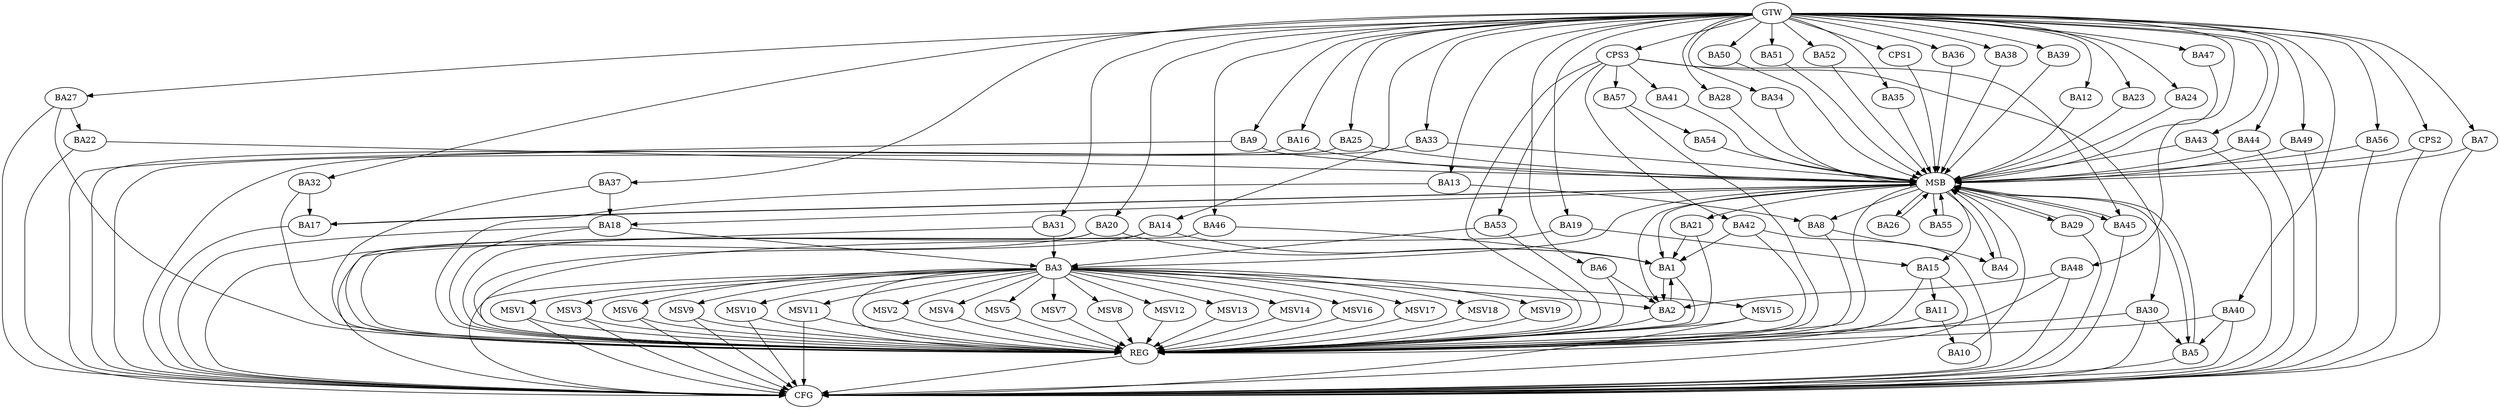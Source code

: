 strict digraph G {
  BA1 [ label="BA1" ];
  BA2 [ label="BA2" ];
  BA3 [ label="BA3" ];
  BA4 [ label="BA4" ];
  BA5 [ label="BA5" ];
  BA6 [ label="BA6" ];
  BA7 [ label="BA7" ];
  BA8 [ label="BA8" ];
  BA9 [ label="BA9" ];
  BA10 [ label="BA10" ];
  BA11 [ label="BA11" ];
  BA12 [ label="BA12" ];
  BA13 [ label="BA13" ];
  BA14 [ label="BA14" ];
  BA15 [ label="BA15" ];
  BA16 [ label="BA16" ];
  BA17 [ label="BA17" ];
  BA18 [ label="BA18" ];
  BA19 [ label="BA19" ];
  BA20 [ label="BA20" ];
  BA21 [ label="BA21" ];
  BA22 [ label="BA22" ];
  BA23 [ label="BA23" ];
  BA24 [ label="BA24" ];
  BA25 [ label="BA25" ];
  BA26 [ label="BA26" ];
  BA27 [ label="BA27" ];
  BA28 [ label="BA28" ];
  BA29 [ label="BA29" ];
  BA30 [ label="BA30" ];
  BA31 [ label="BA31" ];
  BA32 [ label="BA32" ];
  BA33 [ label="BA33" ];
  BA34 [ label="BA34" ];
  BA35 [ label="BA35" ];
  BA36 [ label="BA36" ];
  BA37 [ label="BA37" ];
  BA38 [ label="BA38" ];
  BA39 [ label="BA39" ];
  BA40 [ label="BA40" ];
  BA41 [ label="BA41" ];
  BA42 [ label="BA42" ];
  BA43 [ label="BA43" ];
  BA44 [ label="BA44" ];
  BA45 [ label="BA45" ];
  BA46 [ label="BA46" ];
  BA47 [ label="BA47" ];
  BA48 [ label="BA48" ];
  BA49 [ label="BA49" ];
  BA50 [ label="BA50" ];
  BA51 [ label="BA51" ];
  BA52 [ label="BA52" ];
  BA53 [ label="BA53" ];
  BA54 [ label="BA54" ];
  BA55 [ label="BA55" ];
  BA56 [ label="BA56" ];
  BA57 [ label="BA57" ];
  CPS1 [ label="CPS1" ];
  CPS2 [ label="CPS2" ];
  CPS3 [ label="CPS3" ];
  GTW [ label="GTW" ];
  REG [ label="REG" ];
  MSB [ label="MSB" ];
  CFG [ label="CFG" ];
  MSV1 [ label="MSV1" ];
  MSV2 [ label="MSV2" ];
  MSV3 [ label="MSV3" ];
  MSV4 [ label="MSV4" ];
  MSV5 [ label="MSV5" ];
  MSV6 [ label="MSV6" ];
  MSV7 [ label="MSV7" ];
  MSV8 [ label="MSV8" ];
  MSV9 [ label="MSV9" ];
  MSV10 [ label="MSV10" ];
  MSV11 [ label="MSV11" ];
  MSV12 [ label="MSV12" ];
  MSV13 [ label="MSV13" ];
  MSV14 [ label="MSV14" ];
  MSV15 [ label="MSV15" ];
  MSV16 [ label="MSV16" ];
  MSV17 [ label="MSV17" ];
  MSV18 [ label="MSV18" ];
  MSV19 [ label="MSV19" ];
  BA1 -> BA2;
  BA2 -> BA1;
  BA3 -> BA2;
  BA6 -> BA2;
  BA8 -> BA4;
  BA11 -> BA10;
  BA13 -> BA8;
  BA14 -> BA1;
  BA15 -> BA11;
  BA18 -> BA3;
  BA19 -> BA15;
  BA20 -> BA1;
  BA21 -> BA1;
  BA27 -> BA22;
  BA30 -> BA5;
  BA31 -> BA3;
  BA32 -> BA17;
  BA37 -> BA18;
  BA40 -> BA5;
  BA42 -> BA1;
  BA46 -> BA1;
  BA48 -> BA2;
  BA53 -> BA3;
  BA57 -> BA54;
  CPS3 -> BA45;
  CPS3 -> BA57;
  CPS3 -> BA30;
  CPS3 -> BA42;
  CPS3 -> BA53;
  CPS3 -> BA41;
  GTW -> BA6;
  GTW -> BA7;
  GTW -> BA9;
  GTW -> BA12;
  GTW -> BA13;
  GTW -> BA14;
  GTW -> BA16;
  GTW -> BA19;
  GTW -> BA20;
  GTW -> BA23;
  GTW -> BA24;
  GTW -> BA25;
  GTW -> BA27;
  GTW -> BA28;
  GTW -> BA31;
  GTW -> BA32;
  GTW -> BA33;
  GTW -> BA34;
  GTW -> BA35;
  GTW -> BA36;
  GTW -> BA37;
  GTW -> BA38;
  GTW -> BA39;
  GTW -> BA40;
  GTW -> BA43;
  GTW -> BA44;
  GTW -> BA46;
  GTW -> BA47;
  GTW -> BA48;
  GTW -> BA49;
  GTW -> BA50;
  GTW -> BA51;
  GTW -> BA52;
  GTW -> BA56;
  GTW -> CPS1;
  GTW -> CPS2;
  GTW -> CPS3;
  BA1 -> REG;
  BA2 -> REG;
  BA3 -> REG;
  BA6 -> REG;
  BA8 -> REG;
  BA11 -> REG;
  BA13 -> REG;
  BA14 -> REG;
  BA15 -> REG;
  BA18 -> REG;
  BA19 -> REG;
  BA20 -> REG;
  BA21 -> REG;
  BA27 -> REG;
  BA30 -> REG;
  BA31 -> REG;
  BA32 -> REG;
  BA37 -> REG;
  BA40 -> REG;
  BA42 -> REG;
  BA46 -> REG;
  BA48 -> REG;
  BA53 -> REG;
  BA57 -> REG;
  CPS3 -> REG;
  BA4 -> MSB;
  MSB -> BA2;
  MSB -> REG;
  BA5 -> MSB;
  MSB -> BA1;
  BA7 -> MSB;
  BA9 -> MSB;
  MSB -> BA3;
  BA10 -> MSB;
  MSB -> BA5;
  BA12 -> MSB;
  BA16 -> MSB;
  BA17 -> MSB;
  MSB -> BA4;
  BA22 -> MSB;
  BA23 -> MSB;
  BA24 -> MSB;
  BA25 -> MSB;
  MSB -> BA8;
  BA26 -> MSB;
  MSB -> BA15;
  BA28 -> MSB;
  BA29 -> MSB;
  BA33 -> MSB;
  BA34 -> MSB;
  BA35 -> MSB;
  BA36 -> MSB;
  BA38 -> MSB;
  BA39 -> MSB;
  BA41 -> MSB;
  MSB -> BA26;
  BA43 -> MSB;
  BA44 -> MSB;
  MSB -> BA17;
  BA45 -> MSB;
  BA47 -> MSB;
  BA49 -> MSB;
  MSB -> BA45;
  BA50 -> MSB;
  MSB -> BA21;
  BA51 -> MSB;
  BA52 -> MSB;
  BA54 -> MSB;
  BA55 -> MSB;
  BA56 -> MSB;
  CPS1 -> MSB;
  MSB -> BA29;
  CPS2 -> MSB;
  MSB -> BA18;
  MSB -> BA55;
  BA16 -> CFG;
  BA3 -> CFG;
  BA17 -> CFG;
  BA42 -> CFG;
  BA25 -> CFG;
  BA27 -> CFG;
  BA5 -> CFG;
  BA18 -> CFG;
  CPS2 -> CFG;
  BA44 -> CFG;
  BA15 -> CFG;
  BA45 -> CFG;
  BA48 -> CFG;
  BA40 -> CFG;
  BA49 -> CFG;
  BA7 -> CFG;
  BA29 -> CFG;
  BA56 -> CFG;
  BA30 -> CFG;
  BA22 -> CFG;
  BA33 -> CFG;
  BA20 -> CFG;
  BA14 -> CFG;
  BA43 -> CFG;
  BA9 -> CFG;
  REG -> CFG;
  BA3 -> MSV1;
  BA3 -> MSV2;
  BA3 -> MSV3;
  MSV1 -> REG;
  MSV1 -> CFG;
  MSV2 -> REG;
  MSV3 -> REG;
  MSV3 -> CFG;
  BA3 -> MSV4;
  BA3 -> MSV5;
  MSV4 -> REG;
  MSV5 -> REG;
  BA3 -> MSV6;
  BA3 -> MSV7;
  MSV6 -> REG;
  MSV6 -> CFG;
  MSV7 -> REG;
  BA3 -> MSV8;
  BA3 -> MSV9;
  BA3 -> MSV10;
  MSV8 -> REG;
  MSV9 -> REG;
  MSV9 -> CFG;
  MSV10 -> REG;
  MSV10 -> CFG;
  BA3 -> MSV11;
  MSV11 -> REG;
  MSV11 -> CFG;
  BA3 -> MSV12;
  BA3 -> MSV13;
  BA3 -> MSV14;
  BA3 -> MSV15;
  BA3 -> MSV16;
  MSV12 -> REG;
  MSV13 -> REG;
  MSV14 -> REG;
  MSV15 -> REG;
  MSV15 -> CFG;
  MSV16 -> REG;
  BA3 -> MSV17;
  BA3 -> MSV18;
  MSV17 -> REG;
  MSV18 -> REG;
  BA3 -> MSV19;
  MSV19 -> REG;
}
